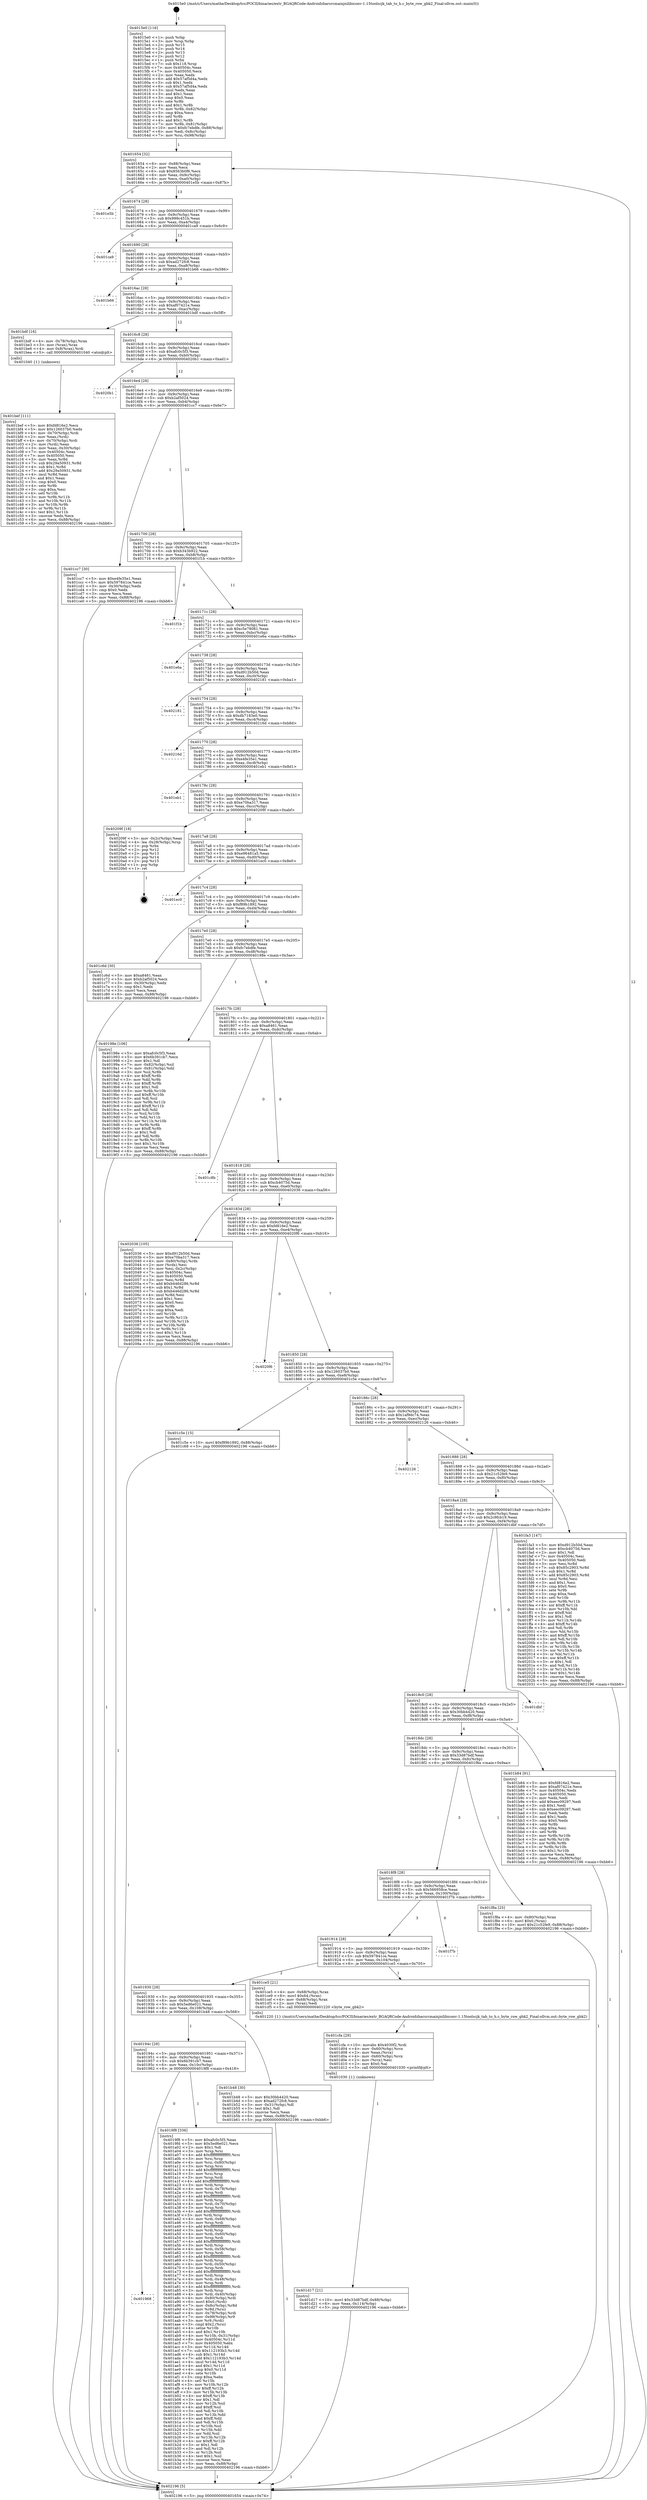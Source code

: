 digraph "0x4015e0" {
  label = "0x4015e0 (/mnt/c/Users/mathe/Desktop/tcc/POCII/binaries/extr_BGAQRCode-Androidzbarsrcmainjnilibiconv-1.15toolscjk_tab_to_h.c_byte_row_gbk2_Final-ollvm.out::main(0))"
  labelloc = "t"
  node[shape=record]

  Entry [label="",width=0.3,height=0.3,shape=circle,fillcolor=black,style=filled]
  "0x401654" [label="{
     0x401654 [32]\l
     | [instrs]\l
     &nbsp;&nbsp;0x401654 \<+6\>: mov -0x88(%rbp),%eax\l
     &nbsp;&nbsp;0x40165a \<+2\>: mov %eax,%ecx\l
     &nbsp;&nbsp;0x40165c \<+6\>: sub $0x8563b0f6,%ecx\l
     &nbsp;&nbsp;0x401662 \<+6\>: mov %eax,-0x9c(%rbp)\l
     &nbsp;&nbsp;0x401668 \<+6\>: mov %ecx,-0xa0(%rbp)\l
     &nbsp;&nbsp;0x40166e \<+6\>: je 0000000000401e5b \<main+0x87b\>\l
  }"]
  "0x401e5b" [label="{
     0x401e5b\l
  }", style=dashed]
  "0x401674" [label="{
     0x401674 [28]\l
     | [instrs]\l
     &nbsp;&nbsp;0x401674 \<+5\>: jmp 0000000000401679 \<main+0x99\>\l
     &nbsp;&nbsp;0x401679 \<+6\>: mov -0x9c(%rbp),%eax\l
     &nbsp;&nbsp;0x40167f \<+5\>: sub $0x999c451b,%eax\l
     &nbsp;&nbsp;0x401684 \<+6\>: mov %eax,-0xa4(%rbp)\l
     &nbsp;&nbsp;0x40168a \<+6\>: je 0000000000401ca9 \<main+0x6c9\>\l
  }"]
  Exit [label="",width=0.3,height=0.3,shape=circle,fillcolor=black,style=filled,peripheries=2]
  "0x401ca9" [label="{
     0x401ca9\l
  }", style=dashed]
  "0x401690" [label="{
     0x401690 [28]\l
     | [instrs]\l
     &nbsp;&nbsp;0x401690 \<+5\>: jmp 0000000000401695 \<main+0xb5\>\l
     &nbsp;&nbsp;0x401695 \<+6\>: mov -0x9c(%rbp),%eax\l
     &nbsp;&nbsp;0x40169b \<+5\>: sub $0xad272fc8,%eax\l
     &nbsp;&nbsp;0x4016a0 \<+6\>: mov %eax,-0xa8(%rbp)\l
     &nbsp;&nbsp;0x4016a6 \<+6\>: je 0000000000401b66 \<main+0x586\>\l
  }"]
  "0x401d17" [label="{
     0x401d17 [21]\l
     | [instrs]\l
     &nbsp;&nbsp;0x401d17 \<+10\>: movl $0x33d87bdf,-0x88(%rbp)\l
     &nbsp;&nbsp;0x401d21 \<+6\>: mov %eax,-0x114(%rbp)\l
     &nbsp;&nbsp;0x401d27 \<+5\>: jmp 0000000000402196 \<main+0xbb6\>\l
  }"]
  "0x401b66" [label="{
     0x401b66\l
  }", style=dashed]
  "0x4016ac" [label="{
     0x4016ac [28]\l
     | [instrs]\l
     &nbsp;&nbsp;0x4016ac \<+5\>: jmp 00000000004016b1 \<main+0xd1\>\l
     &nbsp;&nbsp;0x4016b1 \<+6\>: mov -0x9c(%rbp),%eax\l
     &nbsp;&nbsp;0x4016b7 \<+5\>: sub $0xaf07421e,%eax\l
     &nbsp;&nbsp;0x4016bc \<+6\>: mov %eax,-0xac(%rbp)\l
     &nbsp;&nbsp;0x4016c2 \<+6\>: je 0000000000401bdf \<main+0x5ff\>\l
  }"]
  "0x401cfa" [label="{
     0x401cfa [29]\l
     | [instrs]\l
     &nbsp;&nbsp;0x401cfa \<+10\>: movabs $0x4030f2,%rdi\l
     &nbsp;&nbsp;0x401d04 \<+4\>: mov -0x60(%rbp),%rcx\l
     &nbsp;&nbsp;0x401d08 \<+2\>: mov %eax,(%rcx)\l
     &nbsp;&nbsp;0x401d0a \<+4\>: mov -0x60(%rbp),%rcx\l
     &nbsp;&nbsp;0x401d0e \<+2\>: mov (%rcx),%esi\l
     &nbsp;&nbsp;0x401d10 \<+2\>: mov $0x0,%al\l
     &nbsp;&nbsp;0x401d12 \<+5\>: call 0000000000401030 \<printf@plt\>\l
     | [calls]\l
     &nbsp;&nbsp;0x401030 \{1\} (unknown)\l
  }"]
  "0x401bdf" [label="{
     0x401bdf [16]\l
     | [instrs]\l
     &nbsp;&nbsp;0x401bdf \<+4\>: mov -0x78(%rbp),%rax\l
     &nbsp;&nbsp;0x401be3 \<+3\>: mov (%rax),%rax\l
     &nbsp;&nbsp;0x401be6 \<+4\>: mov 0x8(%rax),%rdi\l
     &nbsp;&nbsp;0x401bea \<+5\>: call 0000000000401040 \<atoi@plt\>\l
     | [calls]\l
     &nbsp;&nbsp;0x401040 \{1\} (unknown)\l
  }"]
  "0x4016c8" [label="{
     0x4016c8 [28]\l
     | [instrs]\l
     &nbsp;&nbsp;0x4016c8 \<+5\>: jmp 00000000004016cd \<main+0xed\>\l
     &nbsp;&nbsp;0x4016cd \<+6\>: mov -0x9c(%rbp),%eax\l
     &nbsp;&nbsp;0x4016d3 \<+5\>: sub $0xafc0c5f3,%eax\l
     &nbsp;&nbsp;0x4016d8 \<+6\>: mov %eax,-0xb0(%rbp)\l
     &nbsp;&nbsp;0x4016de \<+6\>: je 00000000004020b1 \<main+0xad1\>\l
  }"]
  "0x401bef" [label="{
     0x401bef [111]\l
     | [instrs]\l
     &nbsp;&nbsp;0x401bef \<+5\>: mov $0xfd816e2,%ecx\l
     &nbsp;&nbsp;0x401bf4 \<+5\>: mov $0x126037b0,%edx\l
     &nbsp;&nbsp;0x401bf9 \<+4\>: mov -0x70(%rbp),%rdi\l
     &nbsp;&nbsp;0x401bfd \<+2\>: mov %eax,(%rdi)\l
     &nbsp;&nbsp;0x401bff \<+4\>: mov -0x70(%rbp),%rdi\l
     &nbsp;&nbsp;0x401c03 \<+2\>: mov (%rdi),%eax\l
     &nbsp;&nbsp;0x401c05 \<+3\>: mov %eax,-0x30(%rbp)\l
     &nbsp;&nbsp;0x401c08 \<+7\>: mov 0x40504c,%eax\l
     &nbsp;&nbsp;0x401c0f \<+7\>: mov 0x405050,%esi\l
     &nbsp;&nbsp;0x401c16 \<+3\>: mov %eax,%r8d\l
     &nbsp;&nbsp;0x401c19 \<+7\>: sub $0x29a50931,%r8d\l
     &nbsp;&nbsp;0x401c20 \<+4\>: sub $0x1,%r8d\l
     &nbsp;&nbsp;0x401c24 \<+7\>: add $0x29a50931,%r8d\l
     &nbsp;&nbsp;0x401c2b \<+4\>: imul %r8d,%eax\l
     &nbsp;&nbsp;0x401c2f \<+3\>: and $0x1,%eax\l
     &nbsp;&nbsp;0x401c32 \<+3\>: cmp $0x0,%eax\l
     &nbsp;&nbsp;0x401c35 \<+4\>: sete %r9b\l
     &nbsp;&nbsp;0x401c39 \<+3\>: cmp $0xa,%esi\l
     &nbsp;&nbsp;0x401c3c \<+4\>: setl %r10b\l
     &nbsp;&nbsp;0x401c40 \<+3\>: mov %r9b,%r11b\l
     &nbsp;&nbsp;0x401c43 \<+3\>: and %r10b,%r11b\l
     &nbsp;&nbsp;0x401c46 \<+3\>: xor %r10b,%r9b\l
     &nbsp;&nbsp;0x401c49 \<+3\>: or %r9b,%r11b\l
     &nbsp;&nbsp;0x401c4c \<+4\>: test $0x1,%r11b\l
     &nbsp;&nbsp;0x401c50 \<+3\>: cmovne %edx,%ecx\l
     &nbsp;&nbsp;0x401c53 \<+6\>: mov %ecx,-0x88(%rbp)\l
     &nbsp;&nbsp;0x401c59 \<+5\>: jmp 0000000000402196 \<main+0xbb6\>\l
  }"]
  "0x4020b1" [label="{
     0x4020b1\l
  }", style=dashed]
  "0x4016e4" [label="{
     0x4016e4 [28]\l
     | [instrs]\l
     &nbsp;&nbsp;0x4016e4 \<+5\>: jmp 00000000004016e9 \<main+0x109\>\l
     &nbsp;&nbsp;0x4016e9 \<+6\>: mov -0x9c(%rbp),%eax\l
     &nbsp;&nbsp;0x4016ef \<+5\>: sub $0xb2af5024,%eax\l
     &nbsp;&nbsp;0x4016f4 \<+6\>: mov %eax,-0xb4(%rbp)\l
     &nbsp;&nbsp;0x4016fa \<+6\>: je 0000000000401cc7 \<main+0x6e7\>\l
  }"]
  "0x401968" [label="{
     0x401968\l
  }", style=dashed]
  "0x401cc7" [label="{
     0x401cc7 [30]\l
     | [instrs]\l
     &nbsp;&nbsp;0x401cc7 \<+5\>: mov $0xe4fe35e1,%eax\l
     &nbsp;&nbsp;0x401ccc \<+5\>: mov $0x597841ce,%ecx\l
     &nbsp;&nbsp;0x401cd1 \<+3\>: mov -0x30(%rbp),%edx\l
     &nbsp;&nbsp;0x401cd4 \<+3\>: cmp $0x0,%edx\l
     &nbsp;&nbsp;0x401cd7 \<+3\>: cmove %ecx,%eax\l
     &nbsp;&nbsp;0x401cda \<+6\>: mov %eax,-0x88(%rbp)\l
     &nbsp;&nbsp;0x401ce0 \<+5\>: jmp 0000000000402196 \<main+0xbb6\>\l
  }"]
  "0x401700" [label="{
     0x401700 [28]\l
     | [instrs]\l
     &nbsp;&nbsp;0x401700 \<+5\>: jmp 0000000000401705 \<main+0x125\>\l
     &nbsp;&nbsp;0x401705 \<+6\>: mov -0x9c(%rbp),%eax\l
     &nbsp;&nbsp;0x40170b \<+5\>: sub $0xb343b922,%eax\l
     &nbsp;&nbsp;0x401710 \<+6\>: mov %eax,-0xb8(%rbp)\l
     &nbsp;&nbsp;0x401716 \<+6\>: je 0000000000401f1b \<main+0x93b\>\l
  }"]
  "0x4019f8" [label="{
     0x4019f8 [336]\l
     | [instrs]\l
     &nbsp;&nbsp;0x4019f8 \<+5\>: mov $0xafc0c5f3,%eax\l
     &nbsp;&nbsp;0x4019fd \<+5\>: mov $0x5ed6e021,%ecx\l
     &nbsp;&nbsp;0x401a02 \<+2\>: mov $0x1,%dl\l
     &nbsp;&nbsp;0x401a04 \<+3\>: mov %rsp,%rsi\l
     &nbsp;&nbsp;0x401a07 \<+4\>: add $0xfffffffffffffff0,%rsi\l
     &nbsp;&nbsp;0x401a0b \<+3\>: mov %rsi,%rsp\l
     &nbsp;&nbsp;0x401a0e \<+4\>: mov %rsi,-0x80(%rbp)\l
     &nbsp;&nbsp;0x401a12 \<+3\>: mov %rsp,%rsi\l
     &nbsp;&nbsp;0x401a15 \<+4\>: add $0xfffffffffffffff0,%rsi\l
     &nbsp;&nbsp;0x401a19 \<+3\>: mov %rsi,%rsp\l
     &nbsp;&nbsp;0x401a1c \<+3\>: mov %rsp,%rdi\l
     &nbsp;&nbsp;0x401a1f \<+4\>: add $0xfffffffffffffff0,%rdi\l
     &nbsp;&nbsp;0x401a23 \<+3\>: mov %rdi,%rsp\l
     &nbsp;&nbsp;0x401a26 \<+4\>: mov %rdi,-0x78(%rbp)\l
     &nbsp;&nbsp;0x401a2a \<+3\>: mov %rsp,%rdi\l
     &nbsp;&nbsp;0x401a2d \<+4\>: add $0xfffffffffffffff0,%rdi\l
     &nbsp;&nbsp;0x401a31 \<+3\>: mov %rdi,%rsp\l
     &nbsp;&nbsp;0x401a34 \<+4\>: mov %rdi,-0x70(%rbp)\l
     &nbsp;&nbsp;0x401a38 \<+3\>: mov %rsp,%rdi\l
     &nbsp;&nbsp;0x401a3b \<+4\>: add $0xfffffffffffffff0,%rdi\l
     &nbsp;&nbsp;0x401a3f \<+3\>: mov %rdi,%rsp\l
     &nbsp;&nbsp;0x401a42 \<+4\>: mov %rdi,-0x68(%rbp)\l
     &nbsp;&nbsp;0x401a46 \<+3\>: mov %rsp,%rdi\l
     &nbsp;&nbsp;0x401a49 \<+4\>: add $0xfffffffffffffff0,%rdi\l
     &nbsp;&nbsp;0x401a4d \<+3\>: mov %rdi,%rsp\l
     &nbsp;&nbsp;0x401a50 \<+4\>: mov %rdi,-0x60(%rbp)\l
     &nbsp;&nbsp;0x401a54 \<+3\>: mov %rsp,%rdi\l
     &nbsp;&nbsp;0x401a57 \<+4\>: add $0xfffffffffffffff0,%rdi\l
     &nbsp;&nbsp;0x401a5b \<+3\>: mov %rdi,%rsp\l
     &nbsp;&nbsp;0x401a5e \<+4\>: mov %rdi,-0x58(%rbp)\l
     &nbsp;&nbsp;0x401a62 \<+3\>: mov %rsp,%rdi\l
     &nbsp;&nbsp;0x401a65 \<+4\>: add $0xfffffffffffffff0,%rdi\l
     &nbsp;&nbsp;0x401a69 \<+3\>: mov %rdi,%rsp\l
     &nbsp;&nbsp;0x401a6c \<+4\>: mov %rdi,-0x50(%rbp)\l
     &nbsp;&nbsp;0x401a70 \<+3\>: mov %rsp,%rdi\l
     &nbsp;&nbsp;0x401a73 \<+4\>: add $0xfffffffffffffff0,%rdi\l
     &nbsp;&nbsp;0x401a77 \<+3\>: mov %rdi,%rsp\l
     &nbsp;&nbsp;0x401a7a \<+4\>: mov %rdi,-0x48(%rbp)\l
     &nbsp;&nbsp;0x401a7e \<+3\>: mov %rsp,%rdi\l
     &nbsp;&nbsp;0x401a81 \<+4\>: add $0xfffffffffffffff0,%rdi\l
     &nbsp;&nbsp;0x401a85 \<+3\>: mov %rdi,%rsp\l
     &nbsp;&nbsp;0x401a88 \<+4\>: mov %rdi,-0x40(%rbp)\l
     &nbsp;&nbsp;0x401a8c \<+4\>: mov -0x80(%rbp),%rdi\l
     &nbsp;&nbsp;0x401a90 \<+6\>: movl $0x0,(%rdi)\l
     &nbsp;&nbsp;0x401a96 \<+7\>: mov -0x8c(%rbp),%r8d\l
     &nbsp;&nbsp;0x401a9d \<+3\>: mov %r8d,(%rsi)\l
     &nbsp;&nbsp;0x401aa0 \<+4\>: mov -0x78(%rbp),%rdi\l
     &nbsp;&nbsp;0x401aa4 \<+7\>: mov -0x98(%rbp),%r9\l
     &nbsp;&nbsp;0x401aab \<+3\>: mov %r9,(%rdi)\l
     &nbsp;&nbsp;0x401aae \<+3\>: cmpl $0x2,(%rsi)\l
     &nbsp;&nbsp;0x401ab1 \<+4\>: setne %r10b\l
     &nbsp;&nbsp;0x401ab5 \<+4\>: and $0x1,%r10b\l
     &nbsp;&nbsp;0x401ab9 \<+4\>: mov %r10b,-0x31(%rbp)\l
     &nbsp;&nbsp;0x401abd \<+8\>: mov 0x40504c,%r11d\l
     &nbsp;&nbsp;0x401ac5 \<+7\>: mov 0x405050,%ebx\l
     &nbsp;&nbsp;0x401acc \<+3\>: mov %r11d,%r14d\l
     &nbsp;&nbsp;0x401acf \<+7\>: sub $0x112193b3,%r14d\l
     &nbsp;&nbsp;0x401ad6 \<+4\>: sub $0x1,%r14d\l
     &nbsp;&nbsp;0x401ada \<+7\>: add $0x112193b3,%r14d\l
     &nbsp;&nbsp;0x401ae1 \<+4\>: imul %r14d,%r11d\l
     &nbsp;&nbsp;0x401ae5 \<+4\>: and $0x1,%r11d\l
     &nbsp;&nbsp;0x401ae9 \<+4\>: cmp $0x0,%r11d\l
     &nbsp;&nbsp;0x401aed \<+4\>: sete %r10b\l
     &nbsp;&nbsp;0x401af1 \<+3\>: cmp $0xa,%ebx\l
     &nbsp;&nbsp;0x401af4 \<+4\>: setl %r15b\l
     &nbsp;&nbsp;0x401af8 \<+3\>: mov %r10b,%r12b\l
     &nbsp;&nbsp;0x401afb \<+4\>: xor $0xff,%r12b\l
     &nbsp;&nbsp;0x401aff \<+3\>: mov %r15b,%r13b\l
     &nbsp;&nbsp;0x401b02 \<+4\>: xor $0xff,%r13b\l
     &nbsp;&nbsp;0x401b06 \<+3\>: xor $0x1,%dl\l
     &nbsp;&nbsp;0x401b09 \<+3\>: mov %r12b,%sil\l
     &nbsp;&nbsp;0x401b0c \<+4\>: and $0xff,%sil\l
     &nbsp;&nbsp;0x401b10 \<+3\>: and %dl,%r10b\l
     &nbsp;&nbsp;0x401b13 \<+3\>: mov %r13b,%dil\l
     &nbsp;&nbsp;0x401b16 \<+4\>: and $0xff,%dil\l
     &nbsp;&nbsp;0x401b1a \<+3\>: and %dl,%r15b\l
     &nbsp;&nbsp;0x401b1d \<+3\>: or %r10b,%sil\l
     &nbsp;&nbsp;0x401b20 \<+3\>: or %r15b,%dil\l
     &nbsp;&nbsp;0x401b23 \<+3\>: xor %dil,%sil\l
     &nbsp;&nbsp;0x401b26 \<+3\>: or %r13b,%r12b\l
     &nbsp;&nbsp;0x401b29 \<+4\>: xor $0xff,%r12b\l
     &nbsp;&nbsp;0x401b2d \<+3\>: or $0x1,%dl\l
     &nbsp;&nbsp;0x401b30 \<+3\>: and %dl,%r12b\l
     &nbsp;&nbsp;0x401b33 \<+3\>: or %r12b,%sil\l
     &nbsp;&nbsp;0x401b36 \<+4\>: test $0x1,%sil\l
     &nbsp;&nbsp;0x401b3a \<+3\>: cmovne %ecx,%eax\l
     &nbsp;&nbsp;0x401b3d \<+6\>: mov %eax,-0x88(%rbp)\l
     &nbsp;&nbsp;0x401b43 \<+5\>: jmp 0000000000402196 \<main+0xbb6\>\l
  }"]
  "0x401f1b" [label="{
     0x401f1b\l
  }", style=dashed]
  "0x40171c" [label="{
     0x40171c [28]\l
     | [instrs]\l
     &nbsp;&nbsp;0x40171c \<+5\>: jmp 0000000000401721 \<main+0x141\>\l
     &nbsp;&nbsp;0x401721 \<+6\>: mov -0x9c(%rbp),%eax\l
     &nbsp;&nbsp;0x401727 \<+5\>: sub $0xc5e78081,%eax\l
     &nbsp;&nbsp;0x40172c \<+6\>: mov %eax,-0xbc(%rbp)\l
     &nbsp;&nbsp;0x401732 \<+6\>: je 0000000000401e6a \<main+0x88a\>\l
  }"]
  "0x40194c" [label="{
     0x40194c [28]\l
     | [instrs]\l
     &nbsp;&nbsp;0x40194c \<+5\>: jmp 0000000000401951 \<main+0x371\>\l
     &nbsp;&nbsp;0x401951 \<+6\>: mov -0x9c(%rbp),%eax\l
     &nbsp;&nbsp;0x401957 \<+5\>: sub $0x6b391cb7,%eax\l
     &nbsp;&nbsp;0x40195c \<+6\>: mov %eax,-0x10c(%rbp)\l
     &nbsp;&nbsp;0x401962 \<+6\>: je 00000000004019f8 \<main+0x418\>\l
  }"]
  "0x401e6a" [label="{
     0x401e6a\l
  }", style=dashed]
  "0x401738" [label="{
     0x401738 [28]\l
     | [instrs]\l
     &nbsp;&nbsp;0x401738 \<+5\>: jmp 000000000040173d \<main+0x15d\>\l
     &nbsp;&nbsp;0x40173d \<+6\>: mov -0x9c(%rbp),%eax\l
     &nbsp;&nbsp;0x401743 \<+5\>: sub $0xd912b50d,%eax\l
     &nbsp;&nbsp;0x401748 \<+6\>: mov %eax,-0xc0(%rbp)\l
     &nbsp;&nbsp;0x40174e \<+6\>: je 0000000000402181 \<main+0xba1\>\l
  }"]
  "0x401b48" [label="{
     0x401b48 [30]\l
     | [instrs]\l
     &nbsp;&nbsp;0x401b48 \<+5\>: mov $0x30bb4420,%eax\l
     &nbsp;&nbsp;0x401b4d \<+5\>: mov $0xad272fc8,%ecx\l
     &nbsp;&nbsp;0x401b52 \<+3\>: mov -0x31(%rbp),%dl\l
     &nbsp;&nbsp;0x401b55 \<+3\>: test $0x1,%dl\l
     &nbsp;&nbsp;0x401b58 \<+3\>: cmovne %ecx,%eax\l
     &nbsp;&nbsp;0x401b5b \<+6\>: mov %eax,-0x88(%rbp)\l
     &nbsp;&nbsp;0x401b61 \<+5\>: jmp 0000000000402196 \<main+0xbb6\>\l
  }"]
  "0x402181" [label="{
     0x402181\l
  }", style=dashed]
  "0x401754" [label="{
     0x401754 [28]\l
     | [instrs]\l
     &nbsp;&nbsp;0x401754 \<+5\>: jmp 0000000000401759 \<main+0x179\>\l
     &nbsp;&nbsp;0x401759 \<+6\>: mov -0x9c(%rbp),%eax\l
     &nbsp;&nbsp;0x40175f \<+5\>: sub $0xdb7183e0,%eax\l
     &nbsp;&nbsp;0x401764 \<+6\>: mov %eax,-0xc4(%rbp)\l
     &nbsp;&nbsp;0x40176a \<+6\>: je 000000000040216d \<main+0xb8d\>\l
  }"]
  "0x401930" [label="{
     0x401930 [28]\l
     | [instrs]\l
     &nbsp;&nbsp;0x401930 \<+5\>: jmp 0000000000401935 \<main+0x355\>\l
     &nbsp;&nbsp;0x401935 \<+6\>: mov -0x9c(%rbp),%eax\l
     &nbsp;&nbsp;0x40193b \<+5\>: sub $0x5ed6e021,%eax\l
     &nbsp;&nbsp;0x401940 \<+6\>: mov %eax,-0x108(%rbp)\l
     &nbsp;&nbsp;0x401946 \<+6\>: je 0000000000401b48 \<main+0x568\>\l
  }"]
  "0x40216d" [label="{
     0x40216d\l
  }", style=dashed]
  "0x401770" [label="{
     0x401770 [28]\l
     | [instrs]\l
     &nbsp;&nbsp;0x401770 \<+5\>: jmp 0000000000401775 \<main+0x195\>\l
     &nbsp;&nbsp;0x401775 \<+6\>: mov -0x9c(%rbp),%eax\l
     &nbsp;&nbsp;0x40177b \<+5\>: sub $0xe4fe35e1,%eax\l
     &nbsp;&nbsp;0x401780 \<+6\>: mov %eax,-0xc8(%rbp)\l
     &nbsp;&nbsp;0x401786 \<+6\>: je 0000000000401eb1 \<main+0x8d1\>\l
  }"]
  "0x401ce5" [label="{
     0x401ce5 [21]\l
     | [instrs]\l
     &nbsp;&nbsp;0x401ce5 \<+4\>: mov -0x68(%rbp),%rax\l
     &nbsp;&nbsp;0x401ce9 \<+6\>: movl $0x64,(%rax)\l
     &nbsp;&nbsp;0x401cef \<+4\>: mov -0x68(%rbp),%rax\l
     &nbsp;&nbsp;0x401cf3 \<+2\>: mov (%rax),%edi\l
     &nbsp;&nbsp;0x401cf5 \<+5\>: call 0000000000401220 \<byte_row_gbk2\>\l
     | [calls]\l
     &nbsp;&nbsp;0x401220 \{1\} (/mnt/c/Users/mathe/Desktop/tcc/POCII/binaries/extr_BGAQRCode-Androidzbarsrcmainjnilibiconv-1.15toolscjk_tab_to_h.c_byte_row_gbk2_Final-ollvm.out::byte_row_gbk2)\l
  }"]
  "0x401eb1" [label="{
     0x401eb1\l
  }", style=dashed]
  "0x40178c" [label="{
     0x40178c [28]\l
     | [instrs]\l
     &nbsp;&nbsp;0x40178c \<+5\>: jmp 0000000000401791 \<main+0x1b1\>\l
     &nbsp;&nbsp;0x401791 \<+6\>: mov -0x9c(%rbp),%eax\l
     &nbsp;&nbsp;0x401797 \<+5\>: sub $0xe70ba317,%eax\l
     &nbsp;&nbsp;0x40179c \<+6\>: mov %eax,-0xcc(%rbp)\l
     &nbsp;&nbsp;0x4017a2 \<+6\>: je 000000000040209f \<main+0xabf\>\l
  }"]
  "0x401914" [label="{
     0x401914 [28]\l
     | [instrs]\l
     &nbsp;&nbsp;0x401914 \<+5\>: jmp 0000000000401919 \<main+0x339\>\l
     &nbsp;&nbsp;0x401919 \<+6\>: mov -0x9c(%rbp),%eax\l
     &nbsp;&nbsp;0x40191f \<+5\>: sub $0x597841ce,%eax\l
     &nbsp;&nbsp;0x401924 \<+6\>: mov %eax,-0x104(%rbp)\l
     &nbsp;&nbsp;0x40192a \<+6\>: je 0000000000401ce5 \<main+0x705\>\l
  }"]
  "0x40209f" [label="{
     0x40209f [18]\l
     | [instrs]\l
     &nbsp;&nbsp;0x40209f \<+3\>: mov -0x2c(%rbp),%eax\l
     &nbsp;&nbsp;0x4020a2 \<+4\>: lea -0x28(%rbp),%rsp\l
     &nbsp;&nbsp;0x4020a6 \<+1\>: pop %rbx\l
     &nbsp;&nbsp;0x4020a7 \<+2\>: pop %r12\l
     &nbsp;&nbsp;0x4020a9 \<+2\>: pop %r13\l
     &nbsp;&nbsp;0x4020ab \<+2\>: pop %r14\l
     &nbsp;&nbsp;0x4020ad \<+2\>: pop %r15\l
     &nbsp;&nbsp;0x4020af \<+1\>: pop %rbp\l
     &nbsp;&nbsp;0x4020b0 \<+1\>: ret\l
  }"]
  "0x4017a8" [label="{
     0x4017a8 [28]\l
     | [instrs]\l
     &nbsp;&nbsp;0x4017a8 \<+5\>: jmp 00000000004017ad \<main+0x1cd\>\l
     &nbsp;&nbsp;0x4017ad \<+6\>: mov -0x9c(%rbp),%eax\l
     &nbsp;&nbsp;0x4017b3 \<+5\>: sub $0xe96481a5,%eax\l
     &nbsp;&nbsp;0x4017b8 \<+6\>: mov %eax,-0xd0(%rbp)\l
     &nbsp;&nbsp;0x4017be \<+6\>: je 0000000000401ec0 \<main+0x8e0\>\l
  }"]
  "0x401f7b" [label="{
     0x401f7b\l
  }", style=dashed]
  "0x401ec0" [label="{
     0x401ec0\l
  }", style=dashed]
  "0x4017c4" [label="{
     0x4017c4 [28]\l
     | [instrs]\l
     &nbsp;&nbsp;0x4017c4 \<+5\>: jmp 00000000004017c9 \<main+0x1e9\>\l
     &nbsp;&nbsp;0x4017c9 \<+6\>: mov -0x9c(%rbp),%eax\l
     &nbsp;&nbsp;0x4017cf \<+5\>: sub $0xf89b1892,%eax\l
     &nbsp;&nbsp;0x4017d4 \<+6\>: mov %eax,-0xd4(%rbp)\l
     &nbsp;&nbsp;0x4017da \<+6\>: je 0000000000401c6d \<main+0x68d\>\l
  }"]
  "0x4018f8" [label="{
     0x4018f8 [28]\l
     | [instrs]\l
     &nbsp;&nbsp;0x4018f8 \<+5\>: jmp 00000000004018fd \<main+0x31d\>\l
     &nbsp;&nbsp;0x4018fd \<+6\>: mov -0x9c(%rbp),%eax\l
     &nbsp;&nbsp;0x401903 \<+5\>: sub $0x566958ce,%eax\l
     &nbsp;&nbsp;0x401908 \<+6\>: mov %eax,-0x100(%rbp)\l
     &nbsp;&nbsp;0x40190e \<+6\>: je 0000000000401f7b \<main+0x99b\>\l
  }"]
  "0x401c6d" [label="{
     0x401c6d [30]\l
     | [instrs]\l
     &nbsp;&nbsp;0x401c6d \<+5\>: mov $0xa8461,%eax\l
     &nbsp;&nbsp;0x401c72 \<+5\>: mov $0xb2af5024,%ecx\l
     &nbsp;&nbsp;0x401c77 \<+3\>: mov -0x30(%rbp),%edx\l
     &nbsp;&nbsp;0x401c7a \<+3\>: cmp $0x1,%edx\l
     &nbsp;&nbsp;0x401c7d \<+3\>: cmovl %ecx,%eax\l
     &nbsp;&nbsp;0x401c80 \<+6\>: mov %eax,-0x88(%rbp)\l
     &nbsp;&nbsp;0x401c86 \<+5\>: jmp 0000000000402196 \<main+0xbb6\>\l
  }"]
  "0x4017e0" [label="{
     0x4017e0 [28]\l
     | [instrs]\l
     &nbsp;&nbsp;0x4017e0 \<+5\>: jmp 00000000004017e5 \<main+0x205\>\l
     &nbsp;&nbsp;0x4017e5 \<+6\>: mov -0x9c(%rbp),%eax\l
     &nbsp;&nbsp;0x4017eb \<+5\>: sub $0xfc7ebdfe,%eax\l
     &nbsp;&nbsp;0x4017f0 \<+6\>: mov %eax,-0xd8(%rbp)\l
     &nbsp;&nbsp;0x4017f6 \<+6\>: je 000000000040198e \<main+0x3ae\>\l
  }"]
  "0x401f8a" [label="{
     0x401f8a [25]\l
     | [instrs]\l
     &nbsp;&nbsp;0x401f8a \<+4\>: mov -0x80(%rbp),%rax\l
     &nbsp;&nbsp;0x401f8e \<+6\>: movl $0x0,(%rax)\l
     &nbsp;&nbsp;0x401f94 \<+10\>: movl $0x21c52fe9,-0x88(%rbp)\l
     &nbsp;&nbsp;0x401f9e \<+5\>: jmp 0000000000402196 \<main+0xbb6\>\l
  }"]
  "0x40198e" [label="{
     0x40198e [106]\l
     | [instrs]\l
     &nbsp;&nbsp;0x40198e \<+5\>: mov $0xafc0c5f3,%eax\l
     &nbsp;&nbsp;0x401993 \<+5\>: mov $0x6b391cb7,%ecx\l
     &nbsp;&nbsp;0x401998 \<+2\>: mov $0x1,%dl\l
     &nbsp;&nbsp;0x40199a \<+7\>: mov -0x82(%rbp),%sil\l
     &nbsp;&nbsp;0x4019a1 \<+7\>: mov -0x81(%rbp),%dil\l
     &nbsp;&nbsp;0x4019a8 \<+3\>: mov %sil,%r8b\l
     &nbsp;&nbsp;0x4019ab \<+4\>: xor $0xff,%r8b\l
     &nbsp;&nbsp;0x4019af \<+3\>: mov %dil,%r9b\l
     &nbsp;&nbsp;0x4019b2 \<+4\>: xor $0xff,%r9b\l
     &nbsp;&nbsp;0x4019b6 \<+3\>: xor $0x1,%dl\l
     &nbsp;&nbsp;0x4019b9 \<+3\>: mov %r8b,%r10b\l
     &nbsp;&nbsp;0x4019bc \<+4\>: and $0xff,%r10b\l
     &nbsp;&nbsp;0x4019c0 \<+3\>: and %dl,%sil\l
     &nbsp;&nbsp;0x4019c3 \<+3\>: mov %r9b,%r11b\l
     &nbsp;&nbsp;0x4019c6 \<+4\>: and $0xff,%r11b\l
     &nbsp;&nbsp;0x4019ca \<+3\>: and %dl,%dil\l
     &nbsp;&nbsp;0x4019cd \<+3\>: or %sil,%r10b\l
     &nbsp;&nbsp;0x4019d0 \<+3\>: or %dil,%r11b\l
     &nbsp;&nbsp;0x4019d3 \<+3\>: xor %r11b,%r10b\l
     &nbsp;&nbsp;0x4019d6 \<+3\>: or %r9b,%r8b\l
     &nbsp;&nbsp;0x4019d9 \<+4\>: xor $0xff,%r8b\l
     &nbsp;&nbsp;0x4019dd \<+3\>: or $0x1,%dl\l
     &nbsp;&nbsp;0x4019e0 \<+3\>: and %dl,%r8b\l
     &nbsp;&nbsp;0x4019e3 \<+3\>: or %r8b,%r10b\l
     &nbsp;&nbsp;0x4019e6 \<+4\>: test $0x1,%r10b\l
     &nbsp;&nbsp;0x4019ea \<+3\>: cmovne %ecx,%eax\l
     &nbsp;&nbsp;0x4019ed \<+6\>: mov %eax,-0x88(%rbp)\l
     &nbsp;&nbsp;0x4019f3 \<+5\>: jmp 0000000000402196 \<main+0xbb6\>\l
  }"]
  "0x4017fc" [label="{
     0x4017fc [28]\l
     | [instrs]\l
     &nbsp;&nbsp;0x4017fc \<+5\>: jmp 0000000000401801 \<main+0x221\>\l
     &nbsp;&nbsp;0x401801 \<+6\>: mov -0x9c(%rbp),%eax\l
     &nbsp;&nbsp;0x401807 \<+5\>: sub $0xa8461,%eax\l
     &nbsp;&nbsp;0x40180c \<+6\>: mov %eax,-0xdc(%rbp)\l
     &nbsp;&nbsp;0x401812 \<+6\>: je 0000000000401c8b \<main+0x6ab\>\l
  }"]
  "0x402196" [label="{
     0x402196 [5]\l
     | [instrs]\l
     &nbsp;&nbsp;0x402196 \<+5\>: jmp 0000000000401654 \<main+0x74\>\l
  }"]
  "0x4015e0" [label="{
     0x4015e0 [116]\l
     | [instrs]\l
     &nbsp;&nbsp;0x4015e0 \<+1\>: push %rbp\l
     &nbsp;&nbsp;0x4015e1 \<+3\>: mov %rsp,%rbp\l
     &nbsp;&nbsp;0x4015e4 \<+2\>: push %r15\l
     &nbsp;&nbsp;0x4015e6 \<+2\>: push %r14\l
     &nbsp;&nbsp;0x4015e8 \<+2\>: push %r13\l
     &nbsp;&nbsp;0x4015ea \<+2\>: push %r12\l
     &nbsp;&nbsp;0x4015ec \<+1\>: push %rbx\l
     &nbsp;&nbsp;0x4015ed \<+7\>: sub $0x118,%rsp\l
     &nbsp;&nbsp;0x4015f4 \<+7\>: mov 0x40504c,%eax\l
     &nbsp;&nbsp;0x4015fb \<+7\>: mov 0x405050,%ecx\l
     &nbsp;&nbsp;0x401602 \<+2\>: mov %eax,%edx\l
     &nbsp;&nbsp;0x401604 \<+6\>: add $0x57af5d4a,%edx\l
     &nbsp;&nbsp;0x40160a \<+3\>: sub $0x1,%edx\l
     &nbsp;&nbsp;0x40160d \<+6\>: sub $0x57af5d4a,%edx\l
     &nbsp;&nbsp;0x401613 \<+3\>: imul %edx,%eax\l
     &nbsp;&nbsp;0x401616 \<+3\>: and $0x1,%eax\l
     &nbsp;&nbsp;0x401619 \<+3\>: cmp $0x0,%eax\l
     &nbsp;&nbsp;0x40161c \<+4\>: sete %r8b\l
     &nbsp;&nbsp;0x401620 \<+4\>: and $0x1,%r8b\l
     &nbsp;&nbsp;0x401624 \<+7\>: mov %r8b,-0x82(%rbp)\l
     &nbsp;&nbsp;0x40162b \<+3\>: cmp $0xa,%ecx\l
     &nbsp;&nbsp;0x40162e \<+4\>: setl %r8b\l
     &nbsp;&nbsp;0x401632 \<+4\>: and $0x1,%r8b\l
     &nbsp;&nbsp;0x401636 \<+7\>: mov %r8b,-0x81(%rbp)\l
     &nbsp;&nbsp;0x40163d \<+10\>: movl $0xfc7ebdfe,-0x88(%rbp)\l
     &nbsp;&nbsp;0x401647 \<+6\>: mov %edi,-0x8c(%rbp)\l
     &nbsp;&nbsp;0x40164d \<+7\>: mov %rsi,-0x98(%rbp)\l
  }"]
  "0x4018dc" [label="{
     0x4018dc [28]\l
     | [instrs]\l
     &nbsp;&nbsp;0x4018dc \<+5\>: jmp 00000000004018e1 \<main+0x301\>\l
     &nbsp;&nbsp;0x4018e1 \<+6\>: mov -0x9c(%rbp),%eax\l
     &nbsp;&nbsp;0x4018e7 \<+5\>: sub $0x33d87bdf,%eax\l
     &nbsp;&nbsp;0x4018ec \<+6\>: mov %eax,-0xfc(%rbp)\l
     &nbsp;&nbsp;0x4018f2 \<+6\>: je 0000000000401f8a \<main+0x9aa\>\l
  }"]
  "0x401c8b" [label="{
     0x401c8b\l
  }", style=dashed]
  "0x401818" [label="{
     0x401818 [28]\l
     | [instrs]\l
     &nbsp;&nbsp;0x401818 \<+5\>: jmp 000000000040181d \<main+0x23d\>\l
     &nbsp;&nbsp;0x40181d \<+6\>: mov -0x9c(%rbp),%eax\l
     &nbsp;&nbsp;0x401823 \<+5\>: sub $0xcb4075d,%eax\l
     &nbsp;&nbsp;0x401828 \<+6\>: mov %eax,-0xe0(%rbp)\l
     &nbsp;&nbsp;0x40182e \<+6\>: je 0000000000402036 \<main+0xa56\>\l
  }"]
  "0x401b84" [label="{
     0x401b84 [91]\l
     | [instrs]\l
     &nbsp;&nbsp;0x401b84 \<+5\>: mov $0xfd816e2,%eax\l
     &nbsp;&nbsp;0x401b89 \<+5\>: mov $0xaf07421e,%ecx\l
     &nbsp;&nbsp;0x401b8e \<+7\>: mov 0x40504c,%edx\l
     &nbsp;&nbsp;0x401b95 \<+7\>: mov 0x405050,%esi\l
     &nbsp;&nbsp;0x401b9c \<+2\>: mov %edx,%edi\l
     &nbsp;&nbsp;0x401b9e \<+6\>: add $0xeec09297,%edi\l
     &nbsp;&nbsp;0x401ba4 \<+3\>: sub $0x1,%edi\l
     &nbsp;&nbsp;0x401ba7 \<+6\>: sub $0xeec09297,%edi\l
     &nbsp;&nbsp;0x401bad \<+3\>: imul %edi,%edx\l
     &nbsp;&nbsp;0x401bb0 \<+3\>: and $0x1,%edx\l
     &nbsp;&nbsp;0x401bb3 \<+3\>: cmp $0x0,%edx\l
     &nbsp;&nbsp;0x401bb6 \<+4\>: sete %r8b\l
     &nbsp;&nbsp;0x401bba \<+3\>: cmp $0xa,%esi\l
     &nbsp;&nbsp;0x401bbd \<+4\>: setl %r9b\l
     &nbsp;&nbsp;0x401bc1 \<+3\>: mov %r8b,%r10b\l
     &nbsp;&nbsp;0x401bc4 \<+3\>: and %r9b,%r10b\l
     &nbsp;&nbsp;0x401bc7 \<+3\>: xor %r9b,%r8b\l
     &nbsp;&nbsp;0x401bca \<+3\>: or %r8b,%r10b\l
     &nbsp;&nbsp;0x401bcd \<+4\>: test $0x1,%r10b\l
     &nbsp;&nbsp;0x401bd1 \<+3\>: cmovne %ecx,%eax\l
     &nbsp;&nbsp;0x401bd4 \<+6\>: mov %eax,-0x88(%rbp)\l
     &nbsp;&nbsp;0x401bda \<+5\>: jmp 0000000000402196 \<main+0xbb6\>\l
  }"]
  "0x402036" [label="{
     0x402036 [105]\l
     | [instrs]\l
     &nbsp;&nbsp;0x402036 \<+5\>: mov $0xd912b50d,%eax\l
     &nbsp;&nbsp;0x40203b \<+5\>: mov $0xe70ba317,%ecx\l
     &nbsp;&nbsp;0x402040 \<+4\>: mov -0x80(%rbp),%rdx\l
     &nbsp;&nbsp;0x402044 \<+2\>: mov (%rdx),%esi\l
     &nbsp;&nbsp;0x402046 \<+3\>: mov %esi,-0x2c(%rbp)\l
     &nbsp;&nbsp;0x402049 \<+7\>: mov 0x40504c,%esi\l
     &nbsp;&nbsp;0x402050 \<+7\>: mov 0x405050,%edi\l
     &nbsp;&nbsp;0x402057 \<+3\>: mov %esi,%r8d\l
     &nbsp;&nbsp;0x40205a \<+7\>: add $0xb446d286,%r8d\l
     &nbsp;&nbsp;0x402061 \<+4\>: sub $0x1,%r8d\l
     &nbsp;&nbsp;0x402065 \<+7\>: sub $0xb446d286,%r8d\l
     &nbsp;&nbsp;0x40206c \<+4\>: imul %r8d,%esi\l
     &nbsp;&nbsp;0x402070 \<+3\>: and $0x1,%esi\l
     &nbsp;&nbsp;0x402073 \<+3\>: cmp $0x0,%esi\l
     &nbsp;&nbsp;0x402076 \<+4\>: sete %r9b\l
     &nbsp;&nbsp;0x40207a \<+3\>: cmp $0xa,%edi\l
     &nbsp;&nbsp;0x40207d \<+4\>: setl %r10b\l
     &nbsp;&nbsp;0x402081 \<+3\>: mov %r9b,%r11b\l
     &nbsp;&nbsp;0x402084 \<+3\>: and %r10b,%r11b\l
     &nbsp;&nbsp;0x402087 \<+3\>: xor %r10b,%r9b\l
     &nbsp;&nbsp;0x40208a \<+3\>: or %r9b,%r11b\l
     &nbsp;&nbsp;0x40208d \<+4\>: test $0x1,%r11b\l
     &nbsp;&nbsp;0x402091 \<+3\>: cmovne %ecx,%eax\l
     &nbsp;&nbsp;0x402094 \<+6\>: mov %eax,-0x88(%rbp)\l
     &nbsp;&nbsp;0x40209a \<+5\>: jmp 0000000000402196 \<main+0xbb6\>\l
  }"]
  "0x401834" [label="{
     0x401834 [28]\l
     | [instrs]\l
     &nbsp;&nbsp;0x401834 \<+5\>: jmp 0000000000401839 \<main+0x259\>\l
     &nbsp;&nbsp;0x401839 \<+6\>: mov -0x9c(%rbp),%eax\l
     &nbsp;&nbsp;0x40183f \<+5\>: sub $0xfd816e2,%eax\l
     &nbsp;&nbsp;0x401844 \<+6\>: mov %eax,-0xe4(%rbp)\l
     &nbsp;&nbsp;0x40184a \<+6\>: je 00000000004020f6 \<main+0xb16\>\l
  }"]
  "0x4018c0" [label="{
     0x4018c0 [28]\l
     | [instrs]\l
     &nbsp;&nbsp;0x4018c0 \<+5\>: jmp 00000000004018c5 \<main+0x2e5\>\l
     &nbsp;&nbsp;0x4018c5 \<+6\>: mov -0x9c(%rbp),%eax\l
     &nbsp;&nbsp;0x4018cb \<+5\>: sub $0x30bb4420,%eax\l
     &nbsp;&nbsp;0x4018d0 \<+6\>: mov %eax,-0xf8(%rbp)\l
     &nbsp;&nbsp;0x4018d6 \<+6\>: je 0000000000401b84 \<main+0x5a4\>\l
  }"]
  "0x4020f6" [label="{
     0x4020f6\l
  }", style=dashed]
  "0x401850" [label="{
     0x401850 [28]\l
     | [instrs]\l
     &nbsp;&nbsp;0x401850 \<+5\>: jmp 0000000000401855 \<main+0x275\>\l
     &nbsp;&nbsp;0x401855 \<+6\>: mov -0x9c(%rbp),%eax\l
     &nbsp;&nbsp;0x40185b \<+5\>: sub $0x126037b0,%eax\l
     &nbsp;&nbsp;0x401860 \<+6\>: mov %eax,-0xe8(%rbp)\l
     &nbsp;&nbsp;0x401866 \<+6\>: je 0000000000401c5e \<main+0x67e\>\l
  }"]
  "0x401dbf" [label="{
     0x401dbf\l
  }", style=dashed]
  "0x401c5e" [label="{
     0x401c5e [15]\l
     | [instrs]\l
     &nbsp;&nbsp;0x401c5e \<+10\>: movl $0xf89b1892,-0x88(%rbp)\l
     &nbsp;&nbsp;0x401c68 \<+5\>: jmp 0000000000402196 \<main+0xbb6\>\l
  }"]
  "0x40186c" [label="{
     0x40186c [28]\l
     | [instrs]\l
     &nbsp;&nbsp;0x40186c \<+5\>: jmp 0000000000401871 \<main+0x291\>\l
     &nbsp;&nbsp;0x401871 \<+6\>: mov -0x9c(%rbp),%eax\l
     &nbsp;&nbsp;0x401877 \<+5\>: sub $0x1af9dc74,%eax\l
     &nbsp;&nbsp;0x40187c \<+6\>: mov %eax,-0xec(%rbp)\l
     &nbsp;&nbsp;0x401882 \<+6\>: je 0000000000402126 \<main+0xb46\>\l
  }"]
  "0x4018a4" [label="{
     0x4018a4 [28]\l
     | [instrs]\l
     &nbsp;&nbsp;0x4018a4 \<+5\>: jmp 00000000004018a9 \<main+0x2c9\>\l
     &nbsp;&nbsp;0x4018a9 \<+6\>: mov -0x9c(%rbp),%eax\l
     &nbsp;&nbsp;0x4018af \<+5\>: sub $0x2c9fcb19,%eax\l
     &nbsp;&nbsp;0x4018b4 \<+6\>: mov %eax,-0xf4(%rbp)\l
     &nbsp;&nbsp;0x4018ba \<+6\>: je 0000000000401dbf \<main+0x7df\>\l
  }"]
  "0x402126" [label="{
     0x402126\l
  }", style=dashed]
  "0x401888" [label="{
     0x401888 [28]\l
     | [instrs]\l
     &nbsp;&nbsp;0x401888 \<+5\>: jmp 000000000040188d \<main+0x2ad\>\l
     &nbsp;&nbsp;0x40188d \<+6\>: mov -0x9c(%rbp),%eax\l
     &nbsp;&nbsp;0x401893 \<+5\>: sub $0x21c52fe9,%eax\l
     &nbsp;&nbsp;0x401898 \<+6\>: mov %eax,-0xf0(%rbp)\l
     &nbsp;&nbsp;0x40189e \<+6\>: je 0000000000401fa3 \<main+0x9c3\>\l
  }"]
  "0x401fa3" [label="{
     0x401fa3 [147]\l
     | [instrs]\l
     &nbsp;&nbsp;0x401fa3 \<+5\>: mov $0xd912b50d,%eax\l
     &nbsp;&nbsp;0x401fa8 \<+5\>: mov $0xcb4075d,%ecx\l
     &nbsp;&nbsp;0x401fad \<+2\>: mov $0x1,%dl\l
     &nbsp;&nbsp;0x401faf \<+7\>: mov 0x40504c,%esi\l
     &nbsp;&nbsp;0x401fb6 \<+7\>: mov 0x405050,%edi\l
     &nbsp;&nbsp;0x401fbd \<+3\>: mov %esi,%r8d\l
     &nbsp;&nbsp;0x401fc0 \<+7\>: sub $0x85c2903,%r8d\l
     &nbsp;&nbsp;0x401fc7 \<+4\>: sub $0x1,%r8d\l
     &nbsp;&nbsp;0x401fcb \<+7\>: add $0x85c2903,%r8d\l
     &nbsp;&nbsp;0x401fd2 \<+4\>: imul %r8d,%esi\l
     &nbsp;&nbsp;0x401fd6 \<+3\>: and $0x1,%esi\l
     &nbsp;&nbsp;0x401fd9 \<+3\>: cmp $0x0,%esi\l
     &nbsp;&nbsp;0x401fdc \<+4\>: sete %r9b\l
     &nbsp;&nbsp;0x401fe0 \<+3\>: cmp $0xa,%edi\l
     &nbsp;&nbsp;0x401fe3 \<+4\>: setl %r10b\l
     &nbsp;&nbsp;0x401fe7 \<+3\>: mov %r9b,%r11b\l
     &nbsp;&nbsp;0x401fea \<+4\>: xor $0xff,%r11b\l
     &nbsp;&nbsp;0x401fee \<+3\>: mov %r10b,%bl\l
     &nbsp;&nbsp;0x401ff1 \<+3\>: xor $0xff,%bl\l
     &nbsp;&nbsp;0x401ff4 \<+3\>: xor $0x1,%dl\l
     &nbsp;&nbsp;0x401ff7 \<+3\>: mov %r11b,%r14b\l
     &nbsp;&nbsp;0x401ffa \<+4\>: and $0xff,%r14b\l
     &nbsp;&nbsp;0x401ffe \<+3\>: and %dl,%r9b\l
     &nbsp;&nbsp;0x402001 \<+3\>: mov %bl,%r15b\l
     &nbsp;&nbsp;0x402004 \<+4\>: and $0xff,%r15b\l
     &nbsp;&nbsp;0x402008 \<+3\>: and %dl,%r10b\l
     &nbsp;&nbsp;0x40200b \<+3\>: or %r9b,%r14b\l
     &nbsp;&nbsp;0x40200e \<+3\>: or %r10b,%r15b\l
     &nbsp;&nbsp;0x402011 \<+3\>: xor %r15b,%r14b\l
     &nbsp;&nbsp;0x402014 \<+3\>: or %bl,%r11b\l
     &nbsp;&nbsp;0x402017 \<+4\>: xor $0xff,%r11b\l
     &nbsp;&nbsp;0x40201b \<+3\>: or $0x1,%dl\l
     &nbsp;&nbsp;0x40201e \<+3\>: and %dl,%r11b\l
     &nbsp;&nbsp;0x402021 \<+3\>: or %r11b,%r14b\l
     &nbsp;&nbsp;0x402024 \<+4\>: test $0x1,%r14b\l
     &nbsp;&nbsp;0x402028 \<+3\>: cmovne %ecx,%eax\l
     &nbsp;&nbsp;0x40202b \<+6\>: mov %eax,-0x88(%rbp)\l
     &nbsp;&nbsp;0x402031 \<+5\>: jmp 0000000000402196 \<main+0xbb6\>\l
  }"]
  Entry -> "0x4015e0" [label=" 1"]
  "0x401654" -> "0x401e5b" [label=" 0"]
  "0x401654" -> "0x401674" [label=" 13"]
  "0x40209f" -> Exit [label=" 1"]
  "0x401674" -> "0x401ca9" [label=" 0"]
  "0x401674" -> "0x401690" [label=" 13"]
  "0x402036" -> "0x402196" [label=" 1"]
  "0x401690" -> "0x401b66" [label=" 0"]
  "0x401690" -> "0x4016ac" [label=" 13"]
  "0x401fa3" -> "0x402196" [label=" 1"]
  "0x4016ac" -> "0x401bdf" [label=" 1"]
  "0x4016ac" -> "0x4016c8" [label=" 12"]
  "0x401f8a" -> "0x402196" [label=" 1"]
  "0x4016c8" -> "0x4020b1" [label=" 0"]
  "0x4016c8" -> "0x4016e4" [label=" 12"]
  "0x401d17" -> "0x402196" [label=" 1"]
  "0x4016e4" -> "0x401cc7" [label=" 1"]
  "0x4016e4" -> "0x401700" [label=" 11"]
  "0x401ce5" -> "0x401cfa" [label=" 1"]
  "0x401700" -> "0x401f1b" [label=" 0"]
  "0x401700" -> "0x40171c" [label=" 11"]
  "0x401cc7" -> "0x402196" [label=" 1"]
  "0x40171c" -> "0x401e6a" [label=" 0"]
  "0x40171c" -> "0x401738" [label=" 11"]
  "0x401c5e" -> "0x402196" [label=" 1"]
  "0x401738" -> "0x402181" [label=" 0"]
  "0x401738" -> "0x401754" [label=" 11"]
  "0x401bef" -> "0x402196" [label=" 1"]
  "0x401754" -> "0x40216d" [label=" 0"]
  "0x401754" -> "0x401770" [label=" 11"]
  "0x401b84" -> "0x402196" [label=" 1"]
  "0x401770" -> "0x401eb1" [label=" 0"]
  "0x401770" -> "0x40178c" [label=" 11"]
  "0x401b48" -> "0x402196" [label=" 1"]
  "0x40178c" -> "0x40209f" [label=" 1"]
  "0x40178c" -> "0x4017a8" [label=" 10"]
  "0x401cfa" -> "0x401d17" [label=" 1"]
  "0x4017a8" -> "0x401ec0" [label=" 0"]
  "0x4017a8" -> "0x4017c4" [label=" 10"]
  "0x40194c" -> "0x401968" [label=" 0"]
  "0x4017c4" -> "0x401c6d" [label=" 1"]
  "0x4017c4" -> "0x4017e0" [label=" 9"]
  "0x401c6d" -> "0x402196" [label=" 1"]
  "0x4017e0" -> "0x40198e" [label=" 1"]
  "0x4017e0" -> "0x4017fc" [label=" 8"]
  "0x40198e" -> "0x402196" [label=" 1"]
  "0x4015e0" -> "0x401654" [label=" 1"]
  "0x402196" -> "0x401654" [label=" 12"]
  "0x401930" -> "0x40194c" [label=" 1"]
  "0x4017fc" -> "0x401c8b" [label=" 0"]
  "0x4017fc" -> "0x401818" [label=" 8"]
  "0x401bdf" -> "0x401bef" [label=" 1"]
  "0x401818" -> "0x402036" [label=" 1"]
  "0x401818" -> "0x401834" [label=" 7"]
  "0x401914" -> "0x401930" [label=" 2"]
  "0x401834" -> "0x4020f6" [label=" 0"]
  "0x401834" -> "0x401850" [label=" 7"]
  "0x4019f8" -> "0x402196" [label=" 1"]
  "0x401850" -> "0x401c5e" [label=" 1"]
  "0x401850" -> "0x40186c" [label=" 6"]
  "0x4018f8" -> "0x401914" [label=" 3"]
  "0x40186c" -> "0x402126" [label=" 0"]
  "0x40186c" -> "0x401888" [label=" 6"]
  "0x40194c" -> "0x4019f8" [label=" 1"]
  "0x401888" -> "0x401fa3" [label=" 1"]
  "0x401888" -> "0x4018a4" [label=" 5"]
  "0x4018f8" -> "0x401f7b" [label=" 0"]
  "0x4018a4" -> "0x401dbf" [label=" 0"]
  "0x4018a4" -> "0x4018c0" [label=" 5"]
  "0x401914" -> "0x401ce5" [label=" 1"]
  "0x4018c0" -> "0x401b84" [label=" 1"]
  "0x4018c0" -> "0x4018dc" [label=" 4"]
  "0x401930" -> "0x401b48" [label=" 1"]
  "0x4018dc" -> "0x401f8a" [label=" 1"]
  "0x4018dc" -> "0x4018f8" [label=" 3"]
}
